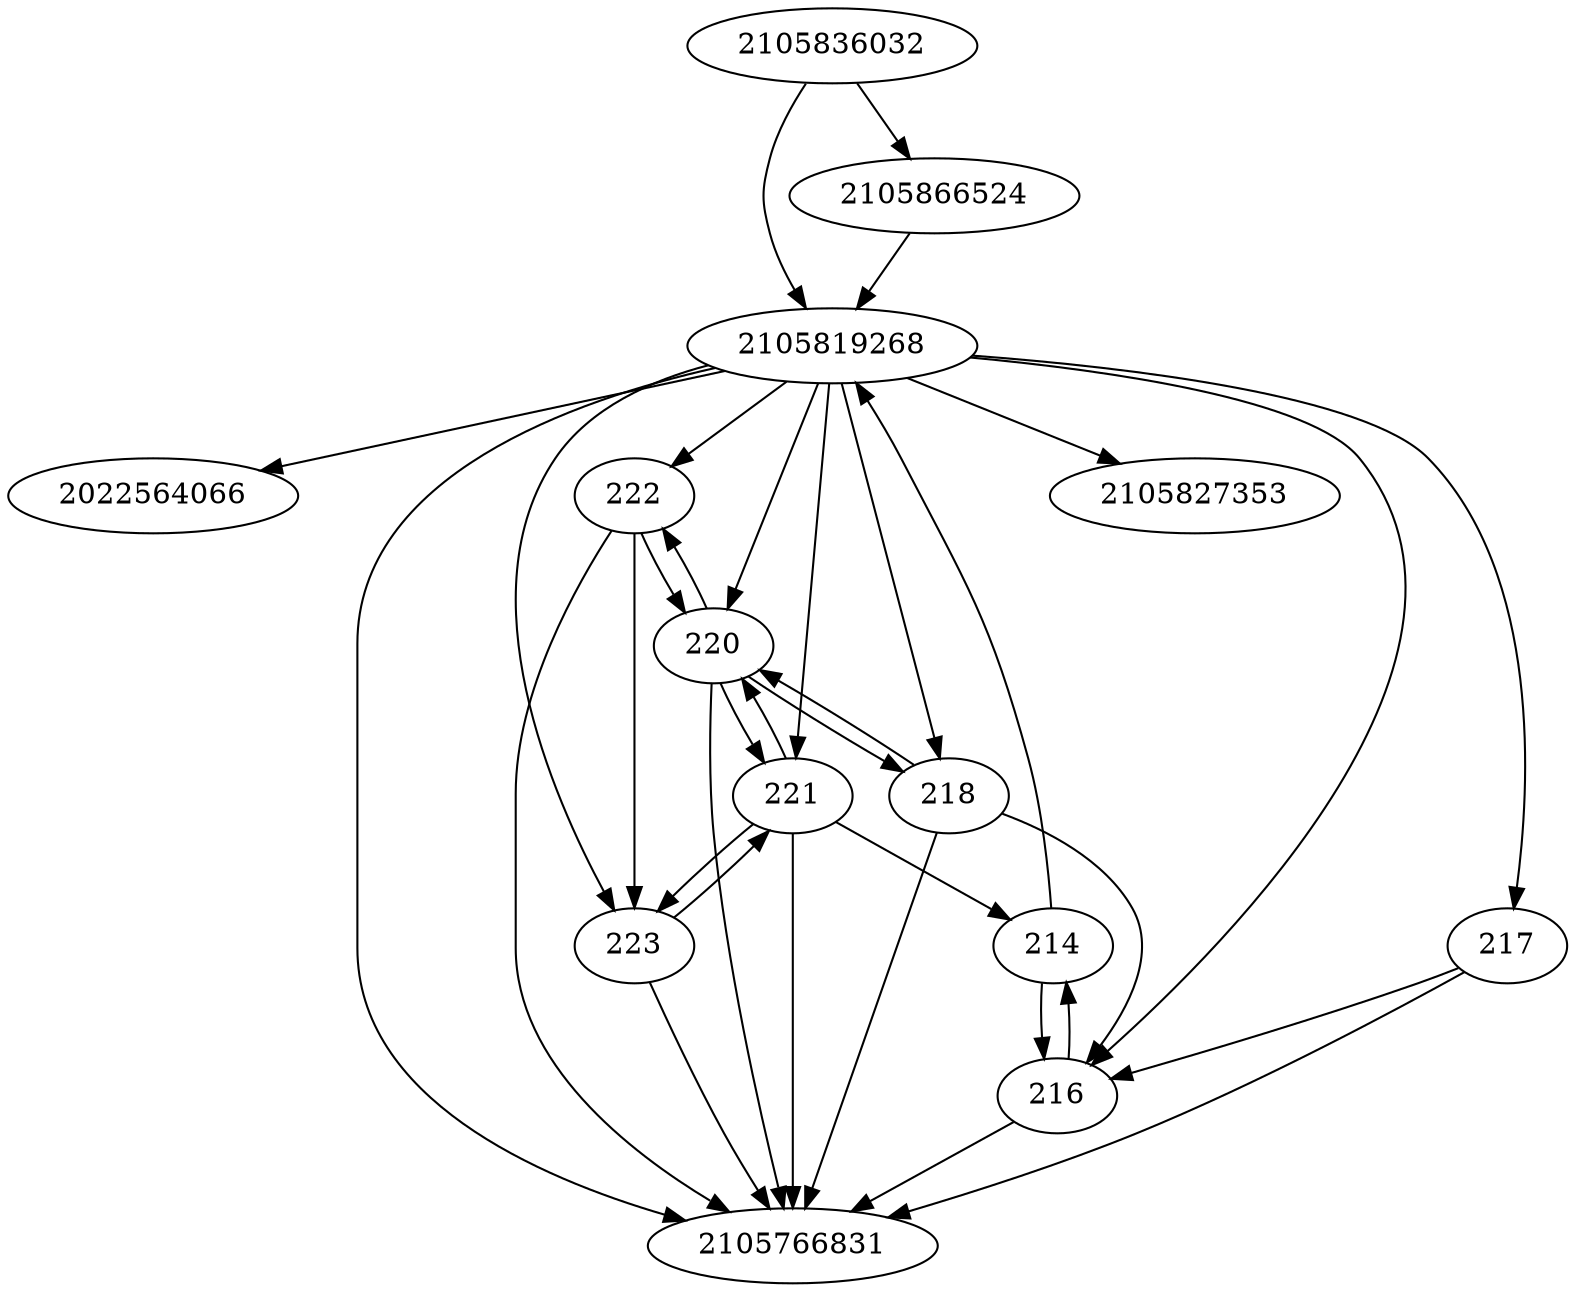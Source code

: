 strict digraph  {
2105836032;
2022564066;
2105819268;
2105766831;
222;
2105866524;
214;
216;
217;
218;
220;
221;
2105827353;
223;
2105836032 -> 2105819268;
2105836032 -> 2105866524;
2105819268 -> 2105827353;
2105819268 -> 216;
2105819268 -> 217;
2105819268 -> 218;
2105819268 -> 2105766831;
2105819268 -> 220;
2105819268 -> 221;
2105819268 -> 222;
2105819268 -> 223;
2105819268 -> 2022564066;
222 -> 223;
222 -> 2105766831;
222 -> 220;
2105866524 -> 2105819268;
214 -> 216;
214 -> 2105819268;
216 -> 2105766831;
216 -> 214;
217 -> 2105766831;
217 -> 216;
218 -> 220;
218 -> 216;
218 -> 2105766831;
220 -> 218;
220 -> 221;
220 -> 222;
220 -> 2105766831;
221 -> 223;
221 -> 2105766831;
221 -> 220;
221 -> 214;
223 -> 2105766831;
223 -> 221;
}
